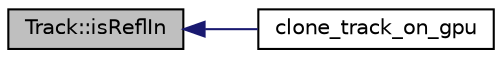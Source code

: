 digraph "Track::isReflIn"
{
  edge [fontname="Helvetica",fontsize="10",labelfontname="Helvetica",labelfontsize="10"];
  node [fontname="Helvetica",fontsize="10",shape=record];
  rankdir="LR";
  Node1 [label="Track::isReflIn",height=0.2,width=0.4,color="black", fillcolor="grey75", style="filled" fontcolor="black"];
  Node1 -> Node2 [dir="back",color="midnightblue",fontsize="10",style="solid",fontname="Helvetica"];
  Node2 [label="clone_track_on_gpu",height=0.2,width=0.4,color="black", fillcolor="white", style="filled",URL="$clone_8h.html#a1abe8d5d92a34a0a5f289a0f6df61a3e",tooltip="Given a pointer to a Track on the host and a dev_track on the GPU, copy all of the class attributes a..."];
}
